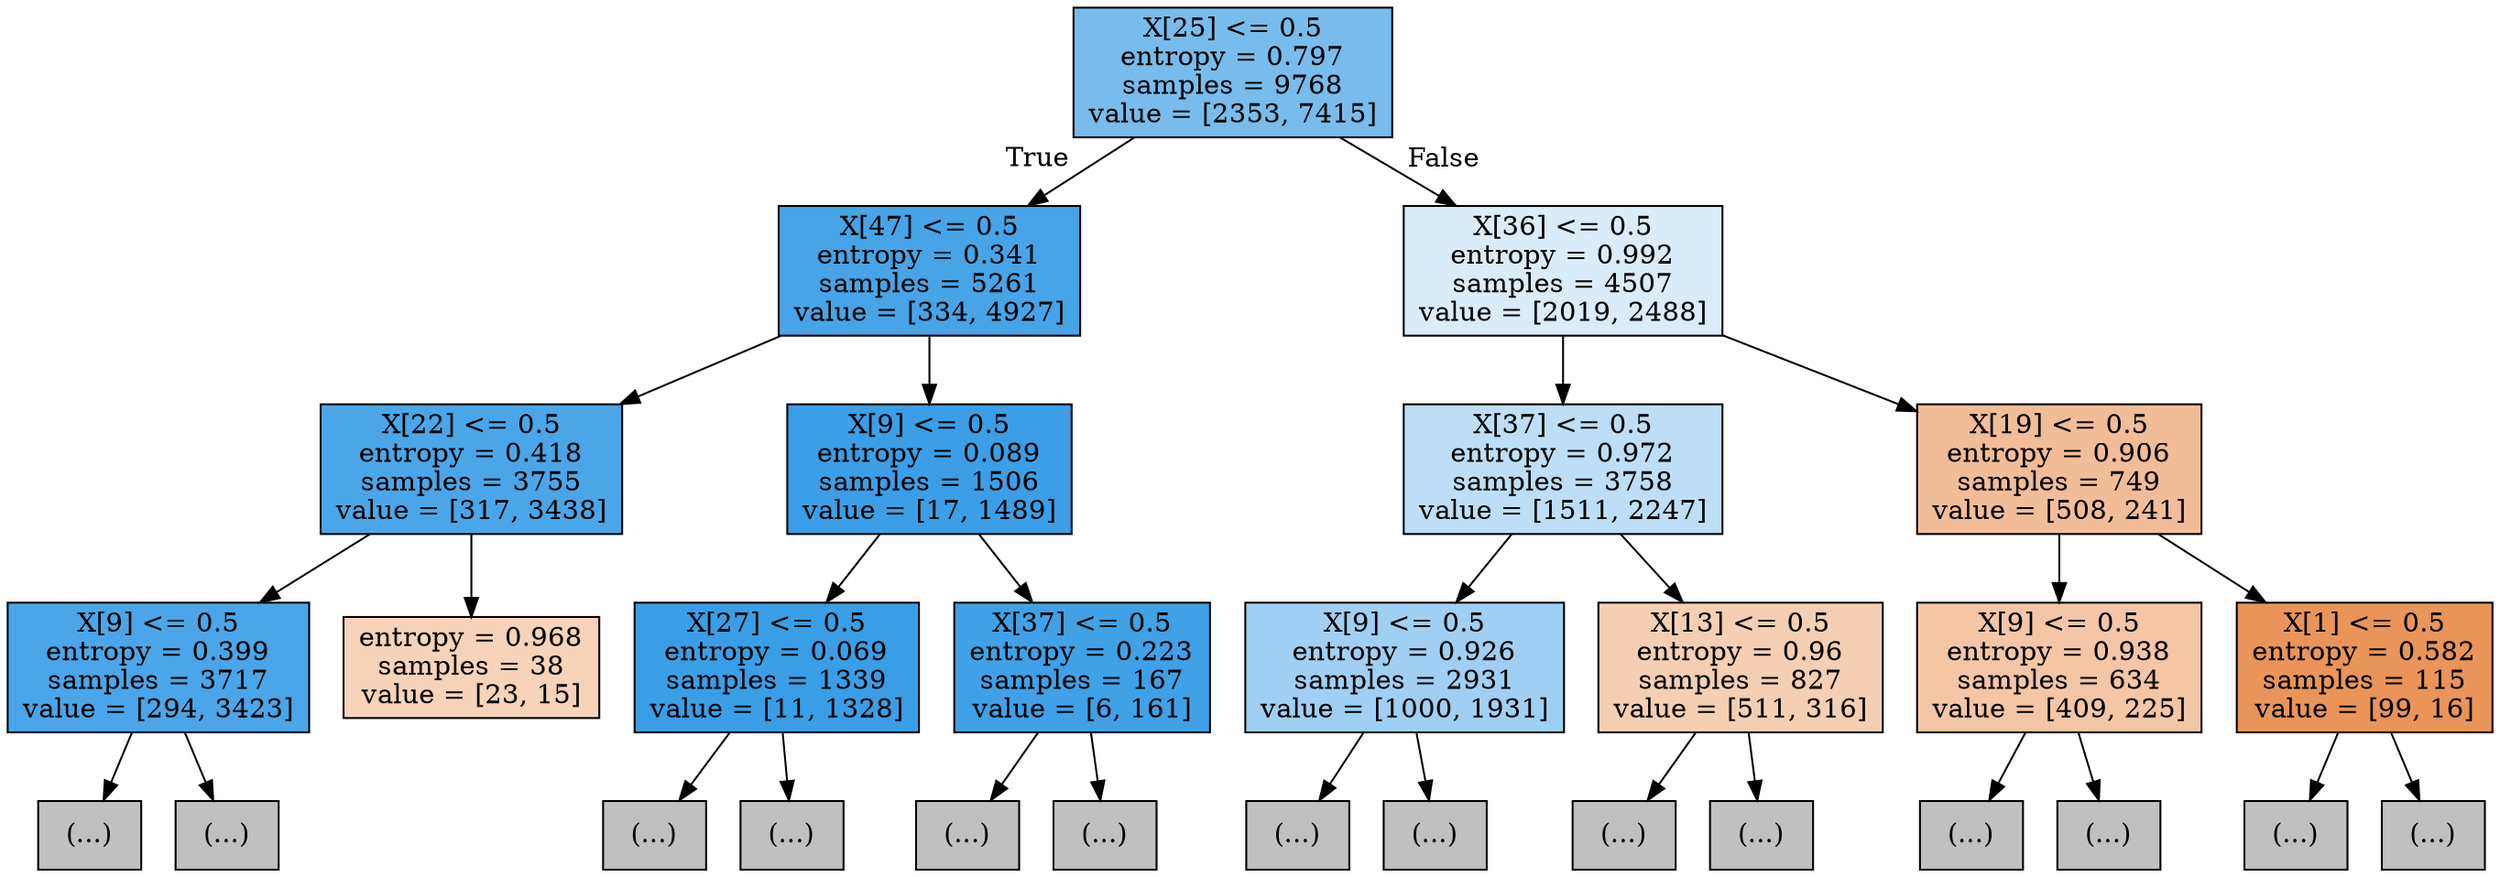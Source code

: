 digraph Tree {
node [shape=box, style="filled", color="black"] ;
0 [label="X[25] <= 0.5\nentropy = 0.797\nsamples = 9768\nvalue = [2353, 7415]", fillcolor="#399de5ae"] ;
1 [label="X[47] <= 0.5\nentropy = 0.341\nsamples = 5261\nvalue = [334, 4927]", fillcolor="#399de5ee"] ;
0 -> 1 [labeldistance=2.5, labelangle=45, headlabel="True"] ;
2 [label="X[22] <= 0.5\nentropy = 0.418\nsamples = 3755\nvalue = [317, 3438]", fillcolor="#399de5e7"] ;
1 -> 2 ;
3 [label="X[9] <= 0.5\nentropy = 0.399\nsamples = 3717\nvalue = [294, 3423]", fillcolor="#399de5e9"] ;
2 -> 3 ;
4 [label="(...)", fillcolor="#C0C0C0"] ;
3 -> 4 ;
35 [label="(...)", fillcolor="#C0C0C0"] ;
3 -> 35 ;
60 [label="entropy = 0.968\nsamples = 38\nvalue = [23, 15]", fillcolor="#e5813959"] ;
2 -> 60 ;
61 [label="X[9] <= 0.5\nentropy = 0.089\nsamples = 1506\nvalue = [17, 1489]", fillcolor="#399de5fc"] ;
1 -> 61 ;
62 [label="X[27] <= 0.5\nentropy = 0.069\nsamples = 1339\nvalue = [11, 1328]", fillcolor="#399de5fd"] ;
61 -> 62 ;
63 [label="(...)", fillcolor="#C0C0C0"] ;
62 -> 63 ;
68 [label="(...)", fillcolor="#C0C0C0"] ;
62 -> 68 ;
85 [label="X[37] <= 0.5\nentropy = 0.223\nsamples = 167\nvalue = [6, 161]", fillcolor="#399de5f5"] ;
61 -> 85 ;
86 [label="(...)", fillcolor="#C0C0C0"] ;
85 -> 86 ;
91 [label="(...)", fillcolor="#C0C0C0"] ;
85 -> 91 ;
92 [label="X[36] <= 0.5\nentropy = 0.992\nsamples = 4507\nvalue = [2019, 2488]", fillcolor="#399de530"] ;
0 -> 92 [labeldistance=2.5, labelangle=-45, headlabel="False"] ;
93 [label="X[37] <= 0.5\nentropy = 0.972\nsamples = 3758\nvalue = [1511, 2247]", fillcolor="#399de554"] ;
92 -> 93 ;
94 [label="X[9] <= 0.5\nentropy = 0.926\nsamples = 2931\nvalue = [1000, 1931]", fillcolor="#399de57b"] ;
93 -> 94 ;
95 [label="(...)", fillcolor="#C0C0C0"] ;
94 -> 95 ;
120 [label="(...)", fillcolor="#C0C0C0"] ;
94 -> 120 ;
129 [label="X[13] <= 0.5\nentropy = 0.96\nsamples = 827\nvalue = [511, 316]", fillcolor="#e5813961"] ;
93 -> 129 ;
130 [label="(...)", fillcolor="#C0C0C0"] ;
129 -> 130 ;
147 [label="(...)", fillcolor="#C0C0C0"] ;
129 -> 147 ;
150 [label="X[19] <= 0.5\nentropy = 0.906\nsamples = 749\nvalue = [508, 241]", fillcolor="#e5813986"] ;
92 -> 150 ;
151 [label="X[9] <= 0.5\nentropy = 0.938\nsamples = 634\nvalue = [409, 225]", fillcolor="#e5813973"] ;
150 -> 151 ;
152 [label="(...)", fillcolor="#C0C0C0"] ;
151 -> 152 ;
163 [label="(...)", fillcolor="#C0C0C0"] ;
151 -> 163 ;
166 [label="X[1] <= 0.5\nentropy = 0.582\nsamples = 115\nvalue = [99, 16]", fillcolor="#e58139d6"] ;
150 -> 166 ;
167 [label="(...)", fillcolor="#C0C0C0"] ;
166 -> 167 ;
168 [label="(...)", fillcolor="#C0C0C0"] ;
166 -> 168 ;
}